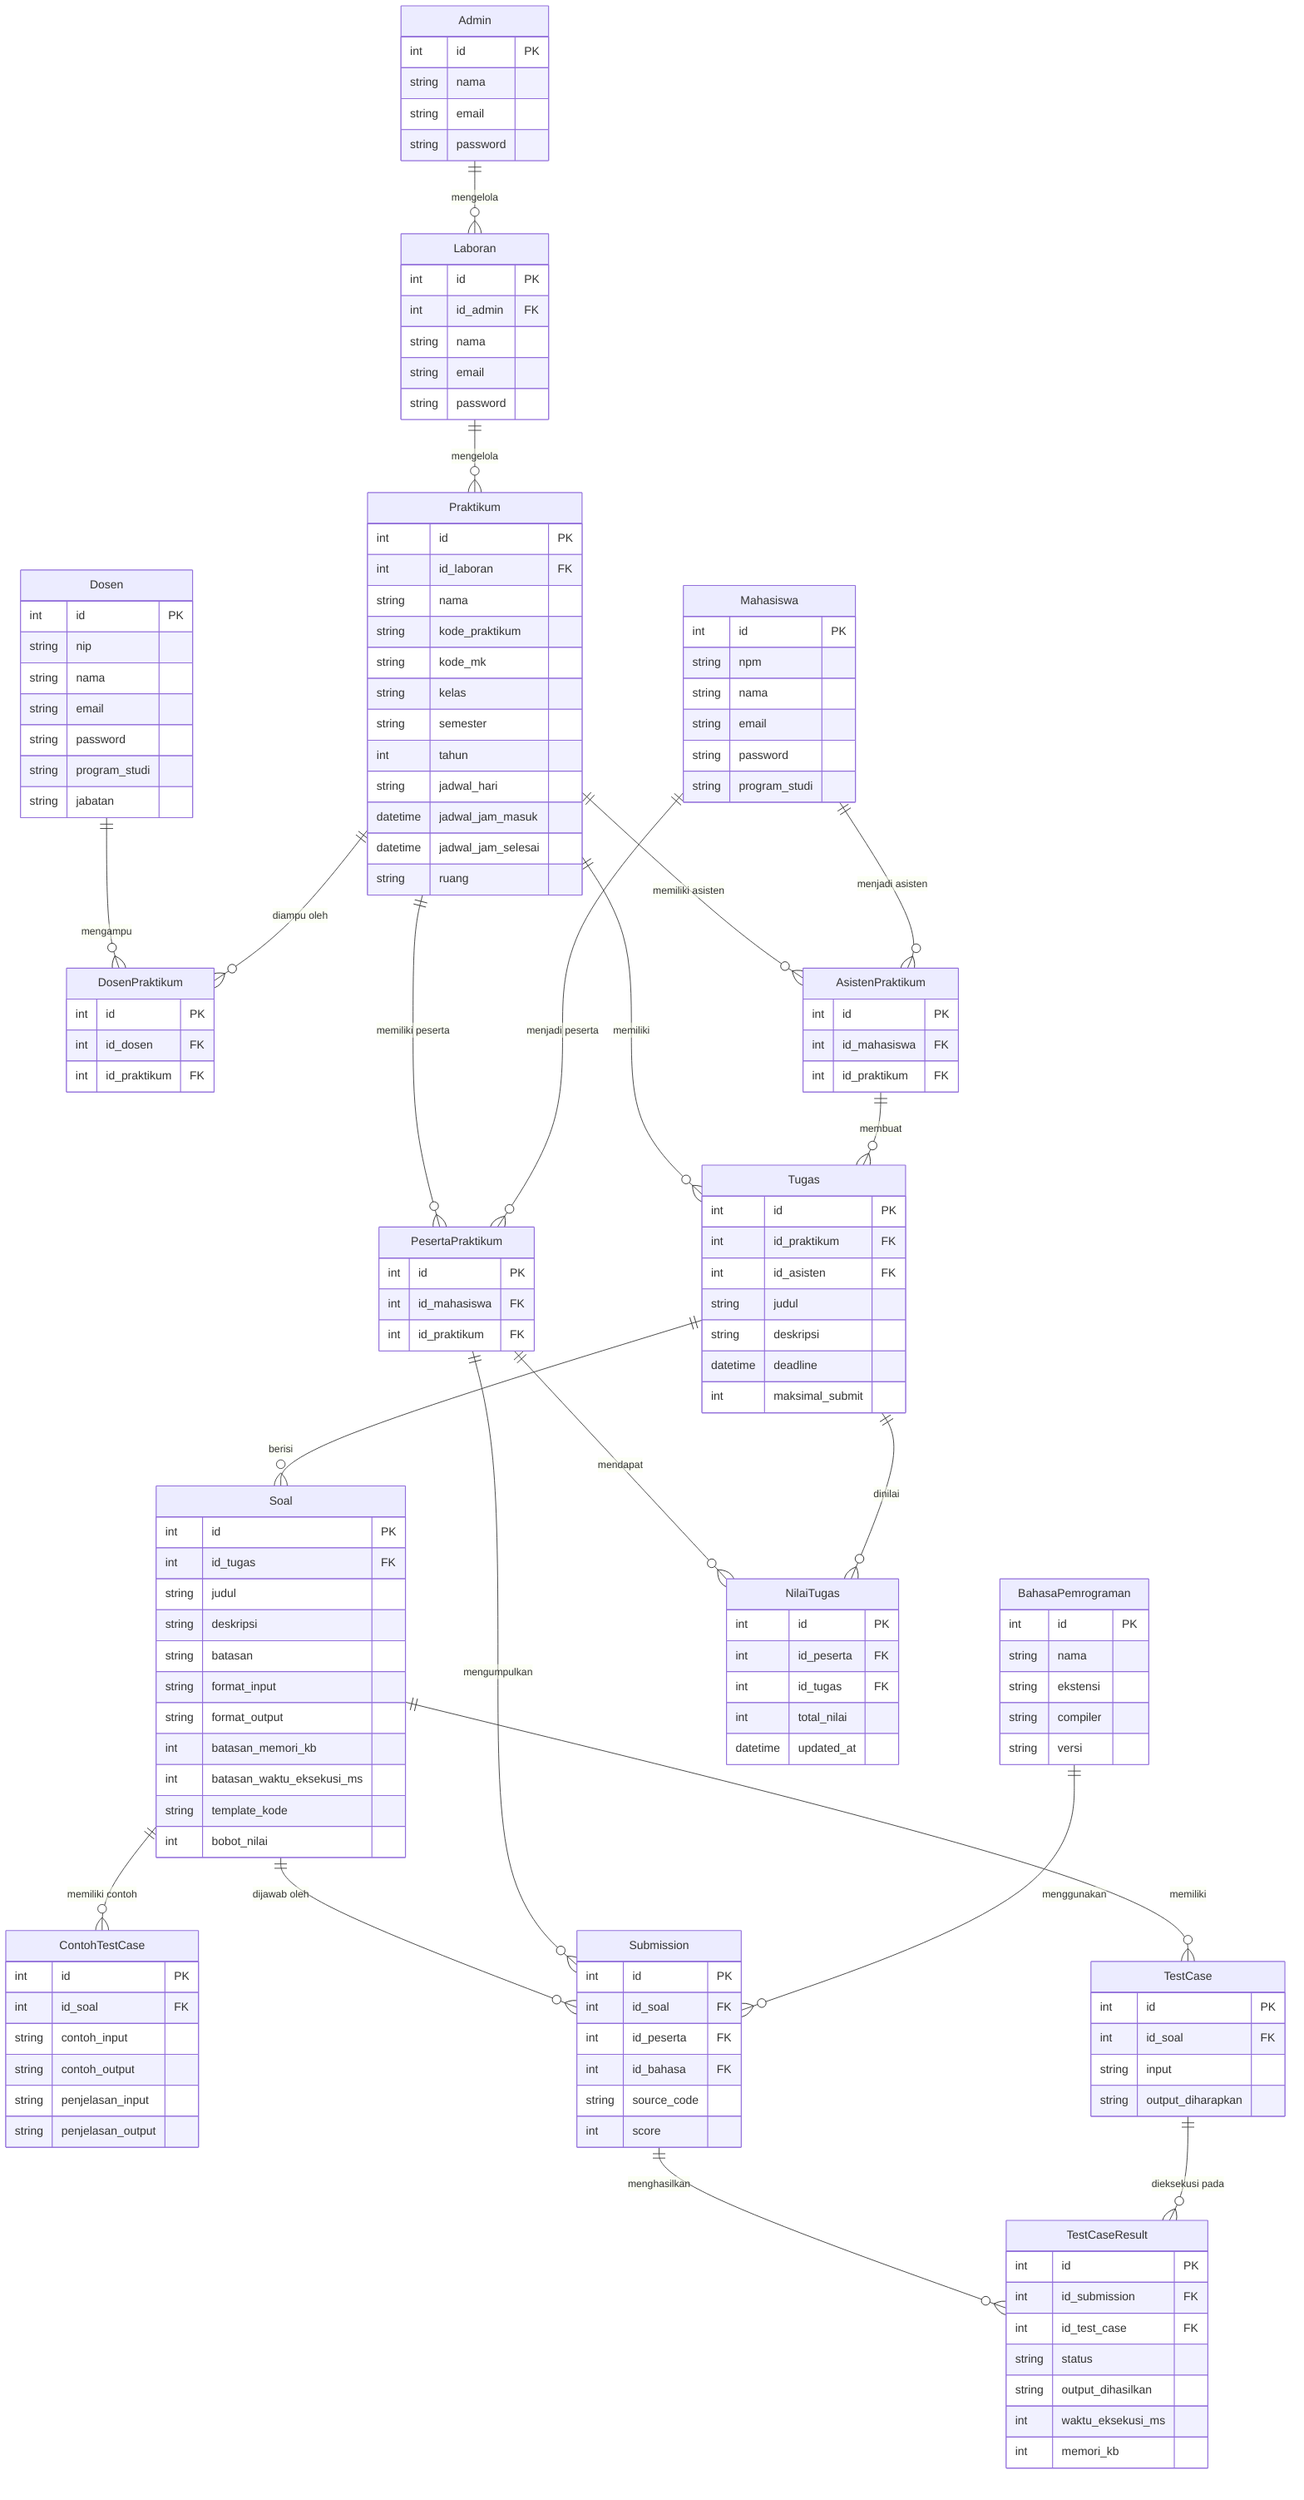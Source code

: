 erDiagram

  Admin {
    int id PK
    string nama
    string email
    string password
  }

  Laboran {
    int id PK
    int id_admin FK
    string nama
    string email
    string password
  }

  Dosen {
    int id PK
    string nip
    string nama
    string email
    string password
    string program_studi
    string jabatan
  }

  Mahasiswa {
    int id PK
    string npm
    string nama
    string email
    string password
    string program_studi
  }

  Praktikum {
    int id PK
    int id_laboran FK
    string nama
    string kode_praktikum
    string kode_mk
    string kelas
    string semester
    int tahun
    string jadwal_hari
    datetime jadwal_jam_masuk
    datetime jadwal_jam_selesai
    string ruang
  }

  DosenPraktikum {
    int id PK
    int id_dosen FK
    int id_praktikum FK
  }

  AsistenPraktikum {
    int id PK
    int id_mahasiswa FK
    int id_praktikum FK
  }

  PesertaPraktikum {
    int id PK
    int id_mahasiswa FK
    int id_praktikum FK
  }

  Tugas {
    int id PK
    int id_praktikum FK
    int id_asisten FK
    string judul
    string deskripsi
    datetime deadline
    int maksimal_submit
  }

  Soal {
    int id PK
    int id_tugas FK
    string judul
    string deskripsi
    string batasan
    string format_input
    string format_output
    int batasan_memori_kb
    int batasan_waktu_eksekusi_ms
    string template_kode
    int bobot_nilai
  }

  ContohTestCase {
    int id PK
    int id_soal FK
    string contoh_input
    string contoh_output
    string penjelasan_input
    string penjelasan_output
  }

  TestCase {
    int id PK
    int id_soal FK
    string input
    string output_diharapkan
  }

  Submission {
    int id PK
    int id_soal FK
    int id_peserta FK
    int id_bahasa FK
    string source_code
    int score
  }

  BahasaPemrograman {
    int id PK
    string nama
    string ekstensi
    string compiler
    string versi
  }

  TestCaseResult {
    int id PK
    int id_submission FK
    int id_test_case FK
    string status
    string output_dihasilkan
    int waktu_eksekusi_ms
    int memori_kb
  }

  NilaiTugas {
    int id PK
    int id_peserta FK
    int id_tugas FK
    int total_nilai
    datetime updated_at
  }

  Admin ||--o{ Laboran : "mengelola"
  Laboran ||--o{ Praktikum : "mengelola"
  Dosen ||--o{ DosenPraktikum : "mengampu"
  Praktikum ||--o{ DosenPraktikum : "diampu oleh"
  Praktikum ||--o{ AsistenPraktikum : "memiliki asisten"
  Mahasiswa ||--o{ AsistenPraktikum : "menjadi asisten"
  Praktikum ||--o{ PesertaPraktikum : "memiliki peserta"
  Mahasiswa ||--o{ PesertaPraktikum : "menjadi peserta"
  Praktikum ||--o{ Tugas : "memiliki"
  AsistenPraktikum ||--o{ Tugas : "membuat"
  Tugas ||--o{ Soal : "berisi"
  Soal ||--o{ ContohTestCase : "memiliki contoh"
  Soal ||--o{ TestCase : "memiliki"
  Soal ||--o{ Submission : "dijawab oleh"
  PesertaPraktikum ||--o{ Submission : "mengumpulkan"
  BahasaPemrograman ||--o{ Submission : "menggunakan"
  Submission ||--o{ TestCaseResult : "menghasilkan"
  TestCase ||--o{ TestCaseResult : "dieksekusi pada"
  PesertaPraktikum ||--o{ NilaiTugas : "mendapat"
  Tugas ||--o{ NilaiTugas : "dinilai"